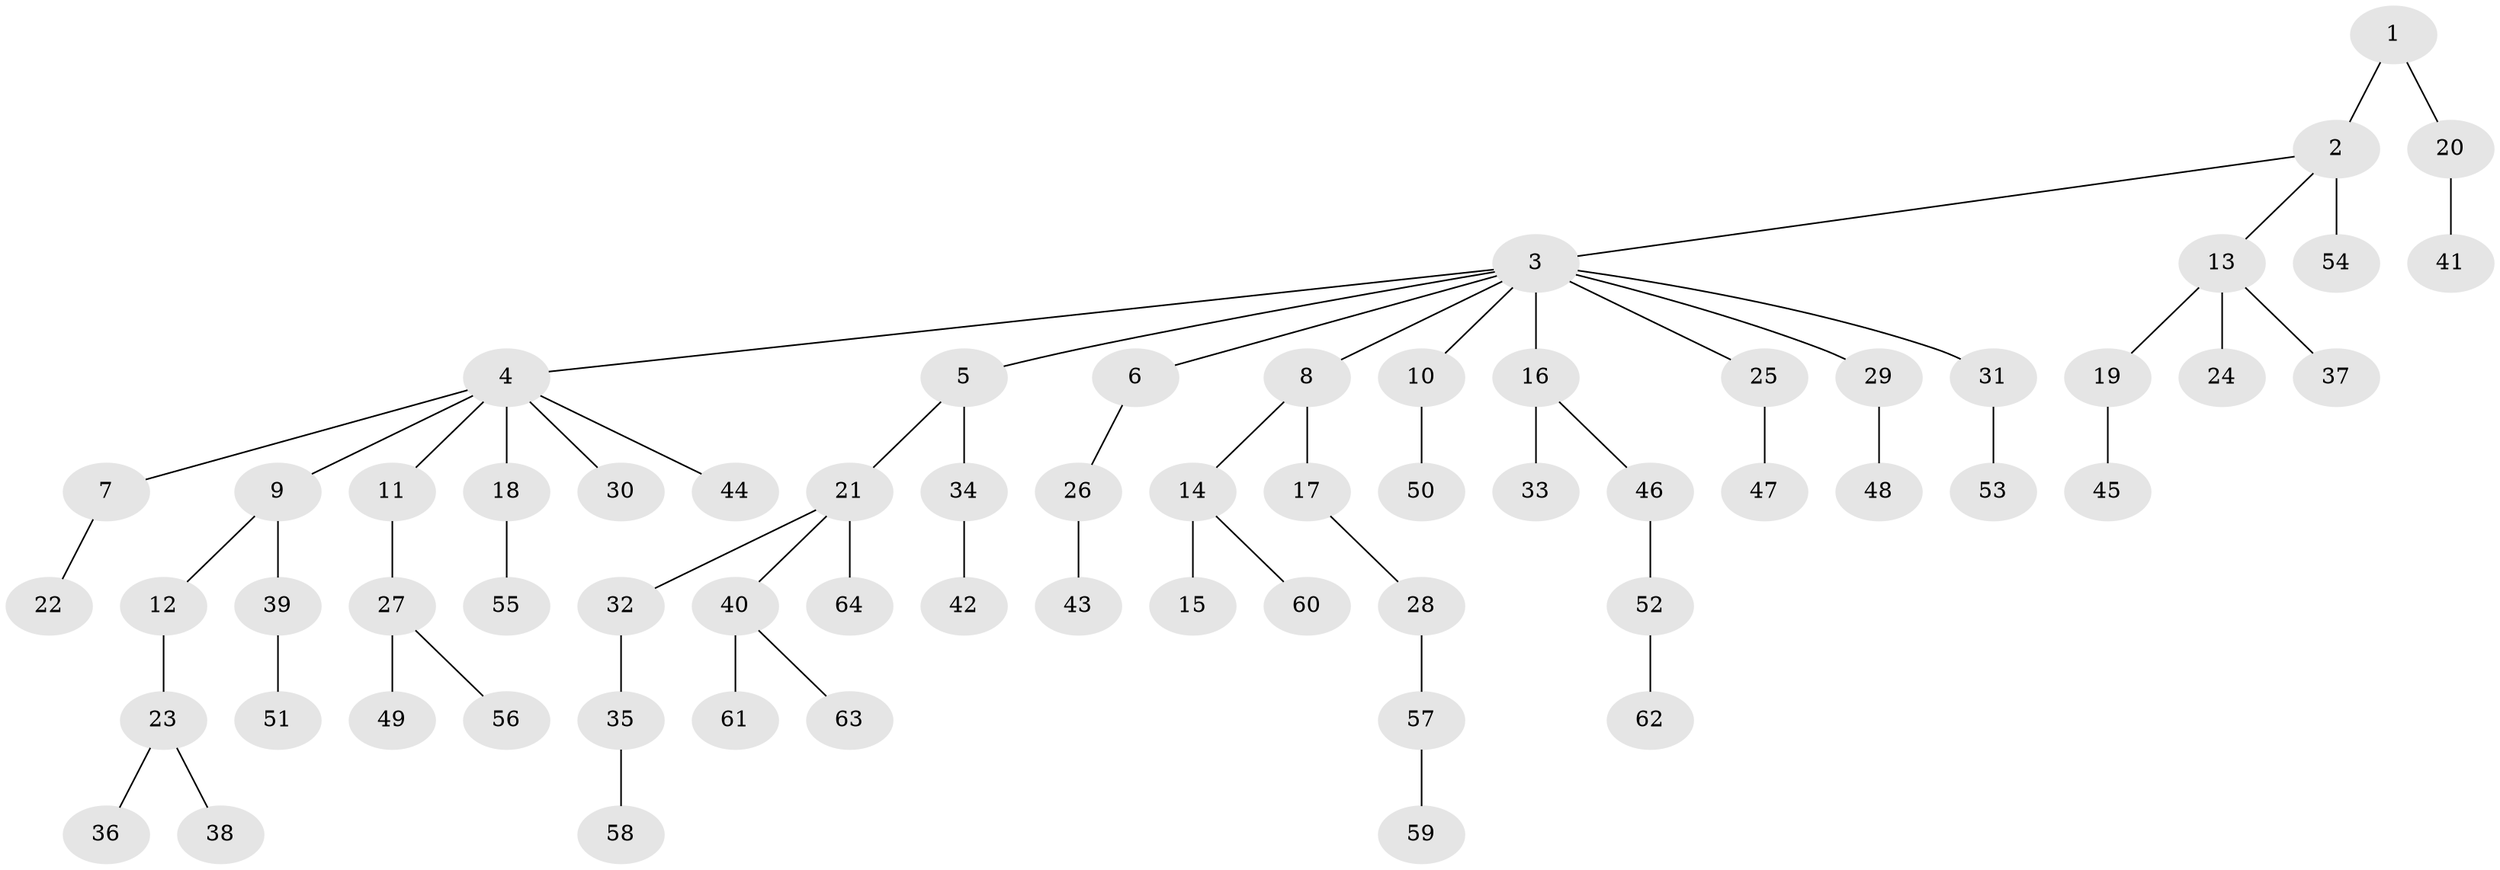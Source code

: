 // original degree distribution, {3: 0.176, 5: 0.024, 12: 0.008, 8: 0.008, 4: 0.056, 2: 0.224, 1: 0.504}
// Generated by graph-tools (version 1.1) at 2025/37/03/09/25 02:37:07]
// undirected, 64 vertices, 63 edges
graph export_dot {
graph [start="1"]
  node [color=gray90,style=filled];
  1;
  2;
  3;
  4;
  5;
  6;
  7;
  8;
  9;
  10;
  11;
  12;
  13;
  14;
  15;
  16;
  17;
  18;
  19;
  20;
  21;
  22;
  23;
  24;
  25;
  26;
  27;
  28;
  29;
  30;
  31;
  32;
  33;
  34;
  35;
  36;
  37;
  38;
  39;
  40;
  41;
  42;
  43;
  44;
  45;
  46;
  47;
  48;
  49;
  50;
  51;
  52;
  53;
  54;
  55;
  56;
  57;
  58;
  59;
  60;
  61;
  62;
  63;
  64;
  1 -- 2 [weight=1.0];
  1 -- 20 [weight=1.0];
  2 -- 3 [weight=1.0];
  2 -- 13 [weight=1.0];
  2 -- 54 [weight=2.0];
  3 -- 4 [weight=1.0];
  3 -- 5 [weight=1.0];
  3 -- 6 [weight=1.0];
  3 -- 8 [weight=1.0];
  3 -- 10 [weight=1.0];
  3 -- 16 [weight=2.0];
  3 -- 25 [weight=1.0];
  3 -- 29 [weight=1.0];
  3 -- 31 [weight=1.0];
  4 -- 7 [weight=1.0];
  4 -- 9 [weight=1.0];
  4 -- 11 [weight=1.0];
  4 -- 18 [weight=1.0];
  4 -- 30 [weight=1.0];
  4 -- 44 [weight=1.0];
  5 -- 21 [weight=1.0];
  5 -- 34 [weight=1.0];
  6 -- 26 [weight=1.0];
  7 -- 22 [weight=1.0];
  8 -- 14 [weight=1.0];
  8 -- 17 [weight=1.0];
  9 -- 12 [weight=1.0];
  9 -- 39 [weight=1.0];
  10 -- 50 [weight=1.0];
  11 -- 27 [weight=1.0];
  12 -- 23 [weight=1.0];
  13 -- 19 [weight=1.0];
  13 -- 24 [weight=3.0];
  13 -- 37 [weight=1.0];
  14 -- 15 [weight=1.0];
  14 -- 60 [weight=1.0];
  16 -- 33 [weight=1.0];
  16 -- 46 [weight=1.0];
  17 -- 28 [weight=1.0];
  18 -- 55 [weight=1.0];
  19 -- 45 [weight=1.0];
  20 -- 41 [weight=1.0];
  21 -- 32 [weight=1.0];
  21 -- 40 [weight=1.0];
  21 -- 64 [weight=1.0];
  23 -- 36 [weight=1.0];
  23 -- 38 [weight=1.0];
  25 -- 47 [weight=2.0];
  26 -- 43 [weight=1.0];
  27 -- 49 [weight=1.0];
  27 -- 56 [weight=1.0];
  28 -- 57 [weight=1.0];
  29 -- 48 [weight=1.0];
  31 -- 53 [weight=2.0];
  32 -- 35 [weight=1.0];
  34 -- 42 [weight=1.0];
  35 -- 58 [weight=1.0];
  39 -- 51 [weight=1.0];
  40 -- 61 [weight=1.0];
  40 -- 63 [weight=1.0];
  46 -- 52 [weight=1.0];
  52 -- 62 [weight=1.0];
  57 -- 59 [weight=1.0];
}
